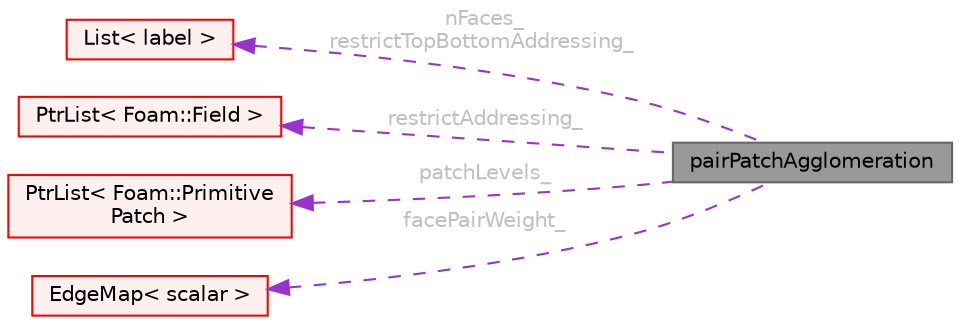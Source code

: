 digraph "pairPatchAgglomeration"
{
 // LATEX_PDF_SIZE
  bgcolor="transparent";
  edge [fontname=Helvetica,fontsize=10,labelfontname=Helvetica,labelfontsize=10];
  node [fontname=Helvetica,fontsize=10,shape=box,height=0.2,width=0.4];
  rankdir="LR";
  Node1 [id="Node000001",label="pairPatchAgglomeration",height=0.2,width=0.4,color="gray40", fillcolor="grey60", style="filled", fontcolor="black",tooltip="Primitive patch pair agglomerate method."];
  Node2 -> Node1 [id="edge1_Node000001_Node000002",dir="back",color="darkorchid3",style="dashed",tooltip=" ",label=" nFaces_\nrestrictTopBottomAddressing_",fontcolor="grey" ];
  Node2 [id="Node000002",label="List\< label \>",height=0.2,width=0.4,color="red", fillcolor="#FFF0F0", style="filled",URL="$classFoam_1_1List.html",tooltip=" "];
  Node6 -> Node1 [id="edge2_Node000001_Node000006",dir="back",color="darkorchid3",style="dashed",tooltip=" ",label=" restrictAddressing_",fontcolor="grey" ];
  Node6 [id="Node000006",label="PtrList\< Foam::Field \>",height=0.2,width=0.4,color="red", fillcolor="#FFF0F0", style="filled",URL="$classFoam_1_1PtrList.html",tooltip=" "];
  Node10 -> Node1 [id="edge3_Node000001_Node000010",dir="back",color="darkorchid3",style="dashed",tooltip=" ",label=" patchLevels_",fontcolor="grey" ];
  Node10 [id="Node000010",label="PtrList\< Foam::Primitive\lPatch \>",height=0.2,width=0.4,color="red", fillcolor="#FFF0F0", style="filled",URL="$classFoam_1_1PtrList.html",tooltip=" "];
  Node12 -> Node1 [id="edge4_Node000001_Node000012",dir="back",color="darkorchid3",style="dashed",tooltip=" ",label=" facePairWeight_",fontcolor="grey" ];
  Node12 [id="Node000012",label="EdgeMap\< scalar \>",height=0.2,width=0.4,color="red", fillcolor="#FFF0F0", style="filled",URL="$classFoam_1_1EdgeMap.html",tooltip=" "];
}
